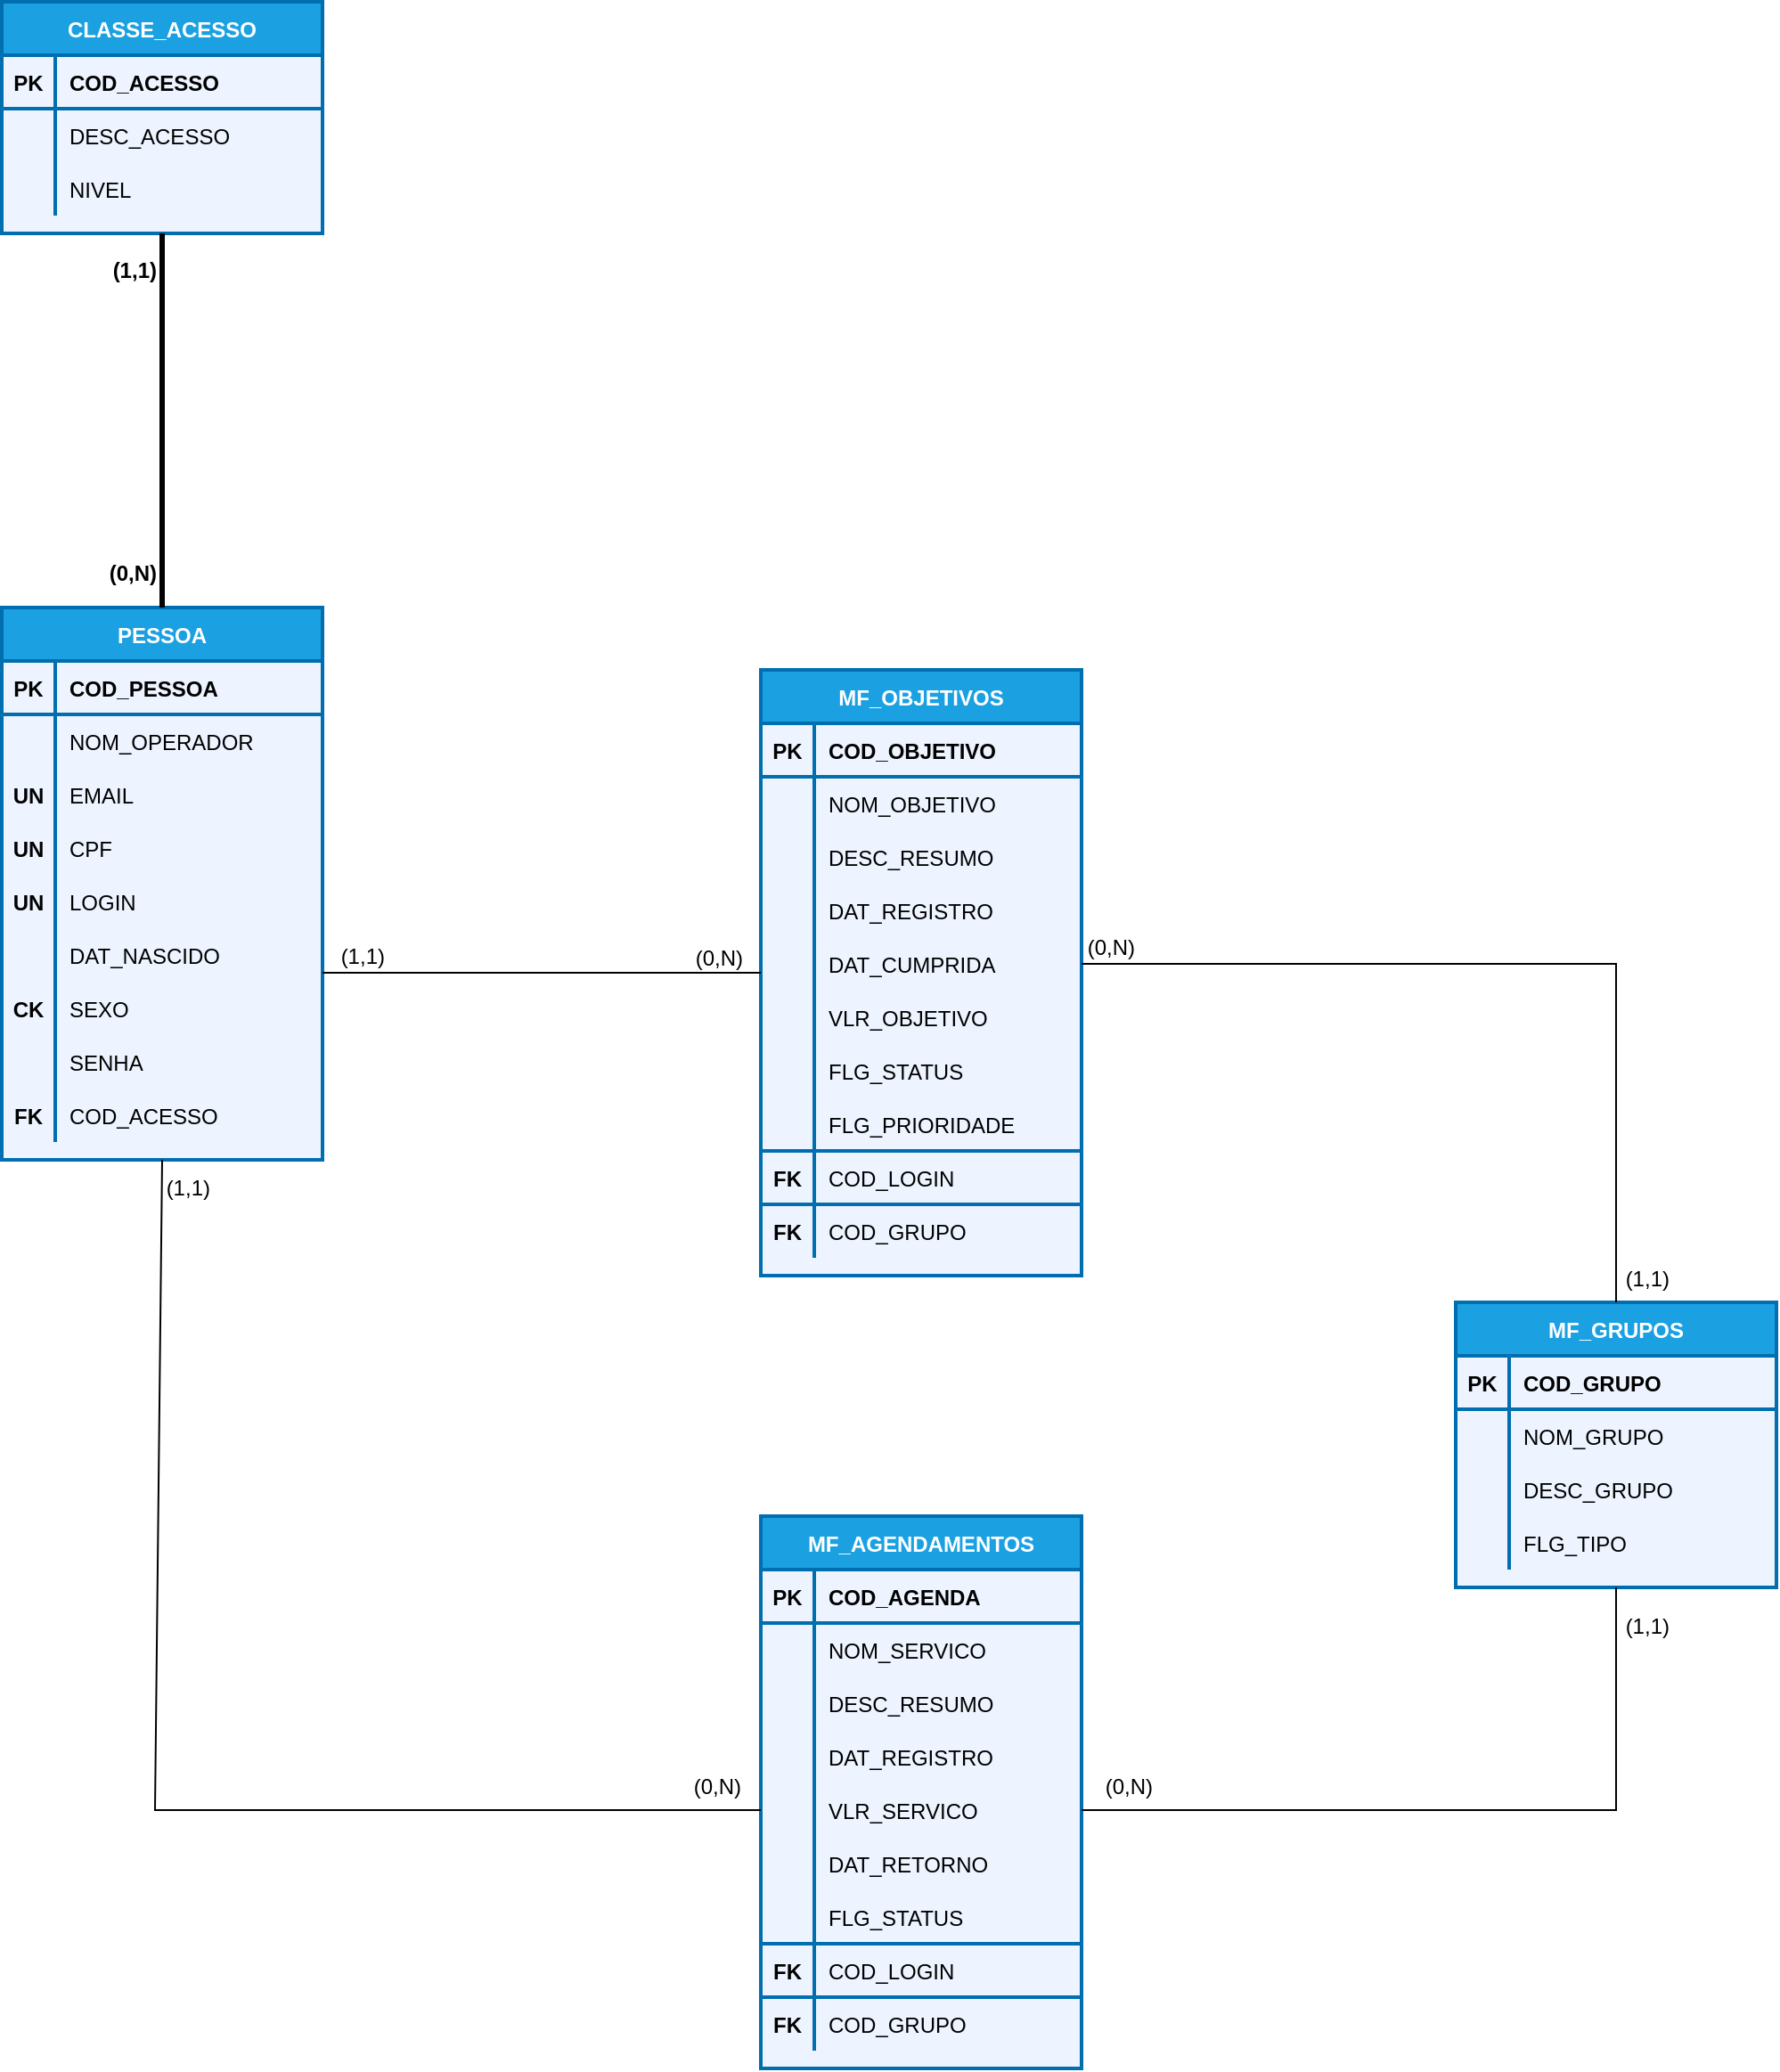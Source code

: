 <mxfile version="14.9.4" type="device"><diagram id="_zVDcMmBzcQL47UNCcCB" name="Page-1"><mxGraphModel dx="744" dy="1571" grid="1" gridSize="10" guides="1" tooltips="1" connect="1" arrows="1" fold="1" page="1" pageScale="1" pageWidth="827" pageHeight="1169" math="0" shadow="0"><root><mxCell id="0"/><mxCell id="1" parent="0"/><mxCell id="236d0AtVBQ7S0MZxkECn-1" value="PESSOA" style="shape=table;startSize=30;container=1;collapsible=1;childLayout=tableLayout;fixedRows=1;rowLines=0;fontStyle=1;align=center;resizeLast=1;fillColor=#1ba1e2;fontColor=#ffffff;swimlaneFillColor=#EDF4FF;strokeWidth=2;strokeColor=#006EAF;" parent="1" vertex="1"><mxGeometry x="324" y="70" width="180" height="310" as="geometry"/></mxCell><mxCell id="236d0AtVBQ7S0MZxkECn-2" value="" style="shape=partialRectangle;collapsible=0;dropTarget=0;pointerEvents=0;fillColor=none;top=0;left=0;bottom=1;right=0;points=[[0,0.5],[1,0.5]];portConstraint=eastwest;strokeColor=#006EAF;strokeWidth=2;" parent="236d0AtVBQ7S0MZxkECn-1" vertex="1"><mxGeometry y="30" width="180" height="30" as="geometry"/></mxCell><mxCell id="236d0AtVBQ7S0MZxkECn-3" value="PK" style="shape=partialRectangle;connectable=0;fillColor=none;top=0;left=0;bottom=0;right=0;fontStyle=1;overflow=hidden;" parent="236d0AtVBQ7S0MZxkECn-2" vertex="1"><mxGeometry width="30" height="30" as="geometry"/></mxCell><mxCell id="236d0AtVBQ7S0MZxkECn-4" value="COD_PESSOA" style="shape=partialRectangle;connectable=0;fillColor=none;top=0;left=0;bottom=0;right=0;align=left;spacingLeft=6;fontStyle=1;overflow=hidden;" parent="236d0AtVBQ7S0MZxkECn-2" vertex="1"><mxGeometry x="30" width="150" height="30" as="geometry"/></mxCell><mxCell id="236d0AtVBQ7S0MZxkECn-5" value="" style="shape=partialRectangle;collapsible=0;dropTarget=0;pointerEvents=0;fillColor=none;top=0;left=0;bottom=0;right=0;points=[[0,0.5],[1,0.5]];portConstraint=eastwest;" parent="236d0AtVBQ7S0MZxkECn-1" vertex="1"><mxGeometry y="60" width="180" height="30" as="geometry"/></mxCell><mxCell id="236d0AtVBQ7S0MZxkECn-6" value="" style="shape=partialRectangle;connectable=0;fillColor=none;top=0;left=0;bottom=0;right=0;editable=1;overflow=hidden;" parent="236d0AtVBQ7S0MZxkECn-5" vertex="1"><mxGeometry width="30" height="30" as="geometry"/></mxCell><mxCell id="236d0AtVBQ7S0MZxkECn-7" value="NOM_OPERADOR" style="shape=partialRectangle;connectable=0;fillColor=none;top=0;left=0;bottom=0;right=0;align=left;spacingLeft=6;overflow=hidden;" parent="236d0AtVBQ7S0MZxkECn-5" vertex="1"><mxGeometry x="30" width="150" height="30" as="geometry"/></mxCell><mxCell id="236d0AtVBQ7S0MZxkECn-8" value="" style="shape=partialRectangle;collapsible=0;dropTarget=0;pointerEvents=0;fillColor=none;top=0;left=0;bottom=0;right=0;points=[[0,0.5],[1,0.5]];portConstraint=eastwest;" parent="236d0AtVBQ7S0MZxkECn-1" vertex="1"><mxGeometry y="90" width="180" height="30" as="geometry"/></mxCell><mxCell id="236d0AtVBQ7S0MZxkECn-9" value="UN" style="shape=partialRectangle;connectable=0;fillColor=none;top=0;left=0;bottom=0;right=0;editable=1;overflow=hidden;fontStyle=1" parent="236d0AtVBQ7S0MZxkECn-8" vertex="1"><mxGeometry width="30" height="30" as="geometry"/></mxCell><mxCell id="236d0AtVBQ7S0MZxkECn-10" value="EMAIL" style="shape=partialRectangle;connectable=0;fillColor=none;top=0;left=0;bottom=0;right=0;align=left;spacingLeft=6;overflow=hidden;" parent="236d0AtVBQ7S0MZxkECn-8" vertex="1"><mxGeometry x="30" width="150" height="30" as="geometry"/></mxCell><mxCell id="236d0AtVBQ7S0MZxkECn-11" value="" style="shape=partialRectangle;collapsible=0;dropTarget=0;pointerEvents=0;fillColor=none;top=0;left=0;bottom=0;right=0;points=[[0,0.5],[1,0.5]];portConstraint=eastwest;" parent="236d0AtVBQ7S0MZxkECn-1" vertex="1"><mxGeometry y="120" width="180" height="30" as="geometry"/></mxCell><mxCell id="236d0AtVBQ7S0MZxkECn-12" value="UN" style="shape=partialRectangle;connectable=0;fillColor=none;top=0;left=0;bottom=0;right=0;editable=1;overflow=hidden;fontStyle=1" parent="236d0AtVBQ7S0MZxkECn-11" vertex="1"><mxGeometry width="30" height="30" as="geometry"/></mxCell><mxCell id="236d0AtVBQ7S0MZxkECn-13" value="CPF" style="shape=partialRectangle;connectable=0;fillColor=none;top=0;left=0;bottom=0;right=0;align=left;spacingLeft=6;overflow=hidden;" parent="236d0AtVBQ7S0MZxkECn-11" vertex="1"><mxGeometry x="30" width="150" height="30" as="geometry"/></mxCell><mxCell id="236d0AtVBQ7S0MZxkECn-31" value="" style="shape=partialRectangle;collapsible=0;dropTarget=0;pointerEvents=0;fillColor=none;top=0;left=0;bottom=0;right=0;points=[[0,0.5],[1,0.5]];portConstraint=eastwest;" parent="236d0AtVBQ7S0MZxkECn-1" vertex="1"><mxGeometry y="150" width="180" height="30" as="geometry"/></mxCell><mxCell id="236d0AtVBQ7S0MZxkECn-32" value="UN" style="shape=partialRectangle;connectable=0;fillColor=none;top=0;left=0;bottom=0;right=0;editable=1;overflow=hidden;fontStyle=1" parent="236d0AtVBQ7S0MZxkECn-31" vertex="1"><mxGeometry width="30" height="30" as="geometry"/></mxCell><mxCell id="236d0AtVBQ7S0MZxkECn-33" value="LOGIN" style="shape=partialRectangle;connectable=0;fillColor=none;top=0;left=0;bottom=0;right=0;align=left;spacingLeft=6;overflow=hidden;" parent="236d0AtVBQ7S0MZxkECn-31" vertex="1"><mxGeometry x="30" width="150" height="30" as="geometry"/></mxCell><mxCell id="236d0AtVBQ7S0MZxkECn-34" value="" style="shape=partialRectangle;collapsible=0;dropTarget=0;pointerEvents=0;fillColor=none;top=0;left=0;bottom=0;right=0;points=[[0,0.5],[1,0.5]];portConstraint=eastwest;" parent="236d0AtVBQ7S0MZxkECn-1" vertex="1"><mxGeometry y="180" width="180" height="30" as="geometry"/></mxCell><mxCell id="236d0AtVBQ7S0MZxkECn-35" value="" style="shape=partialRectangle;connectable=0;fillColor=none;top=0;left=0;bottom=0;right=0;editable=1;overflow=hidden;" parent="236d0AtVBQ7S0MZxkECn-34" vertex="1"><mxGeometry width="30" height="30" as="geometry"/></mxCell><mxCell id="236d0AtVBQ7S0MZxkECn-36" value="DAT_NASCIDO" style="shape=partialRectangle;connectable=0;fillColor=none;top=0;left=0;bottom=0;right=0;align=left;spacingLeft=6;overflow=hidden;" parent="236d0AtVBQ7S0MZxkECn-34" vertex="1"><mxGeometry x="30" width="150" height="30" as="geometry"/></mxCell><mxCell id="2FNOOAAqOqUghvgNjrJE-13" value="" style="shape=partialRectangle;collapsible=0;dropTarget=0;pointerEvents=0;fillColor=none;top=0;left=0;bottom=0;right=0;points=[[0,0.5],[1,0.5]];portConstraint=eastwest;" parent="236d0AtVBQ7S0MZxkECn-1" vertex="1"><mxGeometry y="210" width="180" height="30" as="geometry"/></mxCell><mxCell id="2FNOOAAqOqUghvgNjrJE-14" value="CK" style="shape=partialRectangle;connectable=0;fillColor=none;top=0;left=0;bottom=0;right=0;editable=1;overflow=hidden;fontStyle=1" parent="2FNOOAAqOqUghvgNjrJE-13" vertex="1"><mxGeometry width="30" height="30" as="geometry"/></mxCell><mxCell id="2FNOOAAqOqUghvgNjrJE-15" value="SEXO" style="shape=partialRectangle;connectable=0;fillColor=none;top=0;left=0;bottom=0;right=0;align=left;spacingLeft=6;overflow=hidden;" parent="2FNOOAAqOqUghvgNjrJE-13" vertex="1"><mxGeometry x="30" width="150" height="30" as="geometry"/></mxCell><mxCell id="2FNOOAAqOqUghvgNjrJE-7" value="" style="shape=partialRectangle;collapsible=0;dropTarget=0;pointerEvents=0;fillColor=none;top=0;left=0;bottom=0;right=0;points=[[0,0.5],[1,0.5]];portConstraint=eastwest;" parent="236d0AtVBQ7S0MZxkECn-1" vertex="1"><mxGeometry y="240" width="180" height="30" as="geometry"/></mxCell><mxCell id="2FNOOAAqOqUghvgNjrJE-8" value="" style="shape=partialRectangle;connectable=0;fillColor=none;top=0;left=0;bottom=0;right=0;editable=1;overflow=hidden;" parent="2FNOOAAqOqUghvgNjrJE-7" vertex="1"><mxGeometry width="30" height="30" as="geometry"/></mxCell><mxCell id="2FNOOAAqOqUghvgNjrJE-9" value="SENHA" style="shape=partialRectangle;connectable=0;fillColor=none;top=0;left=0;bottom=0;right=0;align=left;spacingLeft=6;overflow=hidden;" parent="2FNOOAAqOqUghvgNjrJE-7" vertex="1"><mxGeometry x="30" width="150" height="30" as="geometry"/></mxCell><mxCell id="2FNOOAAqOqUghvgNjrJE-10" value="" style="shape=partialRectangle;collapsible=0;dropTarget=0;pointerEvents=0;fillColor=none;top=0;left=0;bottom=0;right=0;points=[[0,0.5],[1,0.5]];portConstraint=eastwest;" parent="236d0AtVBQ7S0MZxkECn-1" vertex="1"><mxGeometry y="270" width="180" height="30" as="geometry"/></mxCell><mxCell id="2FNOOAAqOqUghvgNjrJE-11" value="FK" style="shape=partialRectangle;connectable=0;fillColor=none;top=0;left=0;bottom=0;right=0;editable=1;overflow=hidden;fontStyle=1" parent="2FNOOAAqOqUghvgNjrJE-10" vertex="1"><mxGeometry width="30" height="30" as="geometry"/></mxCell><mxCell id="2FNOOAAqOqUghvgNjrJE-12" value="COD_ACESSO" style="shape=partialRectangle;connectable=0;fillColor=none;top=0;left=0;bottom=0;right=0;align=left;spacingLeft=6;overflow=hidden;" parent="2FNOOAAqOqUghvgNjrJE-10" vertex="1"><mxGeometry x="30" width="150" height="30" as="geometry"/></mxCell><mxCell id="236d0AtVBQ7S0MZxkECn-14" value="" style="shape=partialRectangle;connectable=0;fillColor=none;top=0;left=0;bottom=0;right=0;editable=1;overflow=hidden;" parent="1" vertex="1"><mxGeometry x="500" y="230" width="30" height="30" as="geometry"/></mxCell><mxCell id="WdVGQtgWK3eapv4RtSEK-1" value="MF_OBJETIVOS" style="shape=table;startSize=30;container=1;collapsible=1;childLayout=tableLayout;fixedRows=1;rowLines=0;fontStyle=1;align=center;resizeLast=1;fillColor=#1ba1e2;fontColor=#ffffff;swimlaneFillColor=#EDF4FF;strokeWidth=2;strokeColor=#006EAF;" parent="1" vertex="1"><mxGeometry x="750" y="105" width="180" height="340" as="geometry"/></mxCell><mxCell id="WdVGQtgWK3eapv4RtSEK-2" value="" style="shape=partialRectangle;collapsible=0;dropTarget=0;pointerEvents=0;fillColor=none;top=0;left=0;bottom=1;right=0;points=[[0,0.5],[1,0.5]];portConstraint=eastwest;strokeColor=#006EAF;strokeWidth=2;" parent="WdVGQtgWK3eapv4RtSEK-1" vertex="1"><mxGeometry y="30" width="180" height="30" as="geometry"/></mxCell><mxCell id="WdVGQtgWK3eapv4RtSEK-3" value="PK" style="shape=partialRectangle;connectable=0;fillColor=none;top=0;left=0;bottom=0;right=0;fontStyle=1;overflow=hidden;" parent="WdVGQtgWK3eapv4RtSEK-2" vertex="1"><mxGeometry width="30" height="30" as="geometry"/></mxCell><mxCell id="WdVGQtgWK3eapv4RtSEK-4" value="COD_OBJETIVO" style="shape=partialRectangle;connectable=0;fillColor=none;top=0;left=0;bottom=0;right=0;align=left;spacingLeft=6;fontStyle=1;overflow=hidden;" parent="WdVGQtgWK3eapv4RtSEK-2" vertex="1"><mxGeometry x="30" width="150" height="30" as="geometry"/></mxCell><mxCell id="WdVGQtgWK3eapv4RtSEK-5" value="" style="shape=partialRectangle;collapsible=0;dropTarget=0;pointerEvents=0;fillColor=none;top=0;left=0;bottom=0;right=0;points=[[0,0.5],[1,0.5]];portConstraint=eastwest;" parent="WdVGQtgWK3eapv4RtSEK-1" vertex="1"><mxGeometry y="60" width="180" height="30" as="geometry"/></mxCell><mxCell id="WdVGQtgWK3eapv4RtSEK-6" value="" style="shape=partialRectangle;connectable=0;fillColor=none;top=0;left=0;bottom=0;right=0;editable=1;overflow=hidden;" parent="WdVGQtgWK3eapv4RtSEK-5" vertex="1"><mxGeometry width="30" height="30" as="geometry"/></mxCell><mxCell id="WdVGQtgWK3eapv4RtSEK-7" value="NOM_OBJETIVO" style="shape=partialRectangle;connectable=0;fillColor=none;top=0;left=0;bottom=0;right=0;align=left;spacingLeft=6;overflow=hidden;" parent="WdVGQtgWK3eapv4RtSEK-5" vertex="1"><mxGeometry x="30" width="150" height="30" as="geometry"/></mxCell><mxCell id="WdVGQtgWK3eapv4RtSEK-20" value="" style="shape=partialRectangle;collapsible=0;dropTarget=0;pointerEvents=0;fillColor=none;top=0;left=0;bottom=0;right=0;points=[[0,0.5],[1,0.5]];portConstraint=eastwest;" parent="WdVGQtgWK3eapv4RtSEK-1" vertex="1"><mxGeometry y="90" width="180" height="30" as="geometry"/></mxCell><mxCell id="WdVGQtgWK3eapv4RtSEK-21" value="" style="shape=partialRectangle;connectable=0;fillColor=none;top=0;left=0;bottom=0;right=0;editable=1;overflow=hidden;" parent="WdVGQtgWK3eapv4RtSEK-20" vertex="1"><mxGeometry width="30" height="30" as="geometry"/></mxCell><mxCell id="WdVGQtgWK3eapv4RtSEK-22" value="DESC_RESUMO" style="shape=partialRectangle;connectable=0;fillColor=none;top=0;left=0;bottom=0;right=0;align=left;spacingLeft=6;overflow=hidden;" parent="WdVGQtgWK3eapv4RtSEK-20" vertex="1"><mxGeometry x="30" width="150" height="30" as="geometry"/></mxCell><mxCell id="WdVGQtgWK3eapv4RtSEK-11" value="" style="shape=partialRectangle;collapsible=0;dropTarget=0;pointerEvents=0;fillColor=none;top=0;left=0;bottom=0;right=0;points=[[0,0.5],[1,0.5]];portConstraint=eastwest;" parent="WdVGQtgWK3eapv4RtSEK-1" vertex="1"><mxGeometry y="120" width="180" height="30" as="geometry"/></mxCell><mxCell id="WdVGQtgWK3eapv4RtSEK-12" value="" style="shape=partialRectangle;connectable=0;fillColor=none;top=0;left=0;bottom=0;right=0;editable=1;overflow=hidden;" parent="WdVGQtgWK3eapv4RtSEK-11" vertex="1"><mxGeometry width="30" height="30" as="geometry"/></mxCell><mxCell id="WdVGQtgWK3eapv4RtSEK-13" value="DAT_REGISTRO" style="shape=partialRectangle;connectable=0;fillColor=none;top=0;left=0;bottom=0;right=0;align=left;spacingLeft=6;overflow=hidden;" parent="WdVGQtgWK3eapv4RtSEK-11" vertex="1"><mxGeometry x="30" width="150" height="30" as="geometry"/></mxCell><mxCell id="WdVGQtgWK3eapv4RtSEK-14" value="" style="shape=partialRectangle;collapsible=0;dropTarget=0;pointerEvents=0;fillColor=none;top=0;left=0;bottom=0;right=0;points=[[0,0.5],[1,0.5]];portConstraint=eastwest;" parent="WdVGQtgWK3eapv4RtSEK-1" vertex="1"><mxGeometry y="150" width="180" height="30" as="geometry"/></mxCell><mxCell id="WdVGQtgWK3eapv4RtSEK-15" value="" style="shape=partialRectangle;connectable=0;fillColor=none;top=0;left=0;bottom=0;right=0;editable=1;overflow=hidden;" parent="WdVGQtgWK3eapv4RtSEK-14" vertex="1"><mxGeometry width="30" height="30" as="geometry"/></mxCell><mxCell id="WdVGQtgWK3eapv4RtSEK-16" value="DAT_CUMPRIDA" style="shape=partialRectangle;connectable=0;fillColor=none;top=0;left=0;bottom=0;right=0;align=left;spacingLeft=6;overflow=hidden;" parent="WdVGQtgWK3eapv4RtSEK-14" vertex="1"><mxGeometry x="30" width="150" height="30" as="geometry"/></mxCell><mxCell id="WdVGQtgWK3eapv4RtSEK-8" value="" style="shape=partialRectangle;collapsible=0;dropTarget=0;pointerEvents=0;fillColor=none;top=0;left=0;bottom=0;right=0;points=[[0,0.5],[1,0.5]];portConstraint=eastwest;" parent="WdVGQtgWK3eapv4RtSEK-1" vertex="1"><mxGeometry y="180" width="180" height="30" as="geometry"/></mxCell><mxCell id="WdVGQtgWK3eapv4RtSEK-9" value="" style="shape=partialRectangle;connectable=0;fillColor=none;top=0;left=0;bottom=0;right=0;editable=1;overflow=hidden;" parent="WdVGQtgWK3eapv4RtSEK-8" vertex="1"><mxGeometry width="30" height="30" as="geometry"/></mxCell><mxCell id="WdVGQtgWK3eapv4RtSEK-10" value="VLR_OBJETIVO" style="shape=partialRectangle;connectable=0;fillColor=none;top=0;left=0;bottom=0;right=0;align=left;spacingLeft=6;overflow=hidden;" parent="WdVGQtgWK3eapv4RtSEK-8" vertex="1"><mxGeometry x="30" width="150" height="30" as="geometry"/></mxCell><mxCell id="WdVGQtgWK3eapv4RtSEK-17" value="" style="shape=partialRectangle;collapsible=0;dropTarget=0;pointerEvents=0;fillColor=none;top=0;left=0;bottom=0;right=0;points=[[0,0.5],[1,0.5]];portConstraint=eastwest;" parent="WdVGQtgWK3eapv4RtSEK-1" vertex="1"><mxGeometry y="210" width="180" height="30" as="geometry"/></mxCell><mxCell id="WdVGQtgWK3eapv4RtSEK-18" value="" style="shape=partialRectangle;connectable=0;fillColor=none;top=0;left=0;bottom=0;right=0;editable=1;overflow=hidden;" parent="WdVGQtgWK3eapv4RtSEK-17" vertex="1"><mxGeometry width="30" height="30" as="geometry"/></mxCell><mxCell id="WdVGQtgWK3eapv4RtSEK-19" value="FLG_STATUS" style="shape=partialRectangle;connectable=0;fillColor=none;top=0;left=0;bottom=0;right=0;align=left;spacingLeft=6;overflow=hidden;" parent="WdVGQtgWK3eapv4RtSEK-17" vertex="1"><mxGeometry x="30" width="150" height="30" as="geometry"/></mxCell><mxCell id="ZWba-e3hxhw51l0fHe5T-1" value="" style="shape=partialRectangle;collapsible=0;dropTarget=0;pointerEvents=0;fillColor=none;top=0;left=0;bottom=0;right=0;points=[[0,0.5],[1,0.5]];portConstraint=eastwest;" parent="WdVGQtgWK3eapv4RtSEK-1" vertex="1"><mxGeometry y="240" width="180" height="30" as="geometry"/></mxCell><mxCell id="ZWba-e3hxhw51l0fHe5T-2" value="" style="shape=partialRectangle;connectable=0;fillColor=none;top=0;left=0;bottom=0;right=0;editable=1;overflow=hidden;" parent="ZWba-e3hxhw51l0fHe5T-1" vertex="1"><mxGeometry width="30" height="30" as="geometry"/></mxCell><mxCell id="ZWba-e3hxhw51l0fHe5T-3" value="FLG_PRIORIDADE" style="shape=partialRectangle;connectable=0;fillColor=none;top=0;left=0;bottom=0;right=0;align=left;spacingLeft=6;overflow=hidden;" parent="ZWba-e3hxhw51l0fHe5T-1" vertex="1"><mxGeometry x="30" width="150" height="30" as="geometry"/></mxCell><mxCell id="WdVGQtgWK3eapv4RtSEK-23" value="" style="shape=partialRectangle;collapsible=0;dropTarget=0;pointerEvents=0;fillColor=none;top=1;left=0;bottom=0;right=0;points=[[0,0.5],[1,0.5]];portConstraint=eastwest;strokeWidth=2;strokeColor=#006EAF;" parent="WdVGQtgWK3eapv4RtSEK-1" vertex="1"><mxGeometry y="270" width="180" height="30" as="geometry"/></mxCell><mxCell id="WdVGQtgWK3eapv4RtSEK-24" value="FK" style="shape=partialRectangle;connectable=0;fillColor=none;top=0;left=0;bottom=0;right=0;editable=1;overflow=hidden;fontStyle=1" parent="WdVGQtgWK3eapv4RtSEK-23" vertex="1"><mxGeometry width="30" height="30" as="geometry"/></mxCell><mxCell id="WdVGQtgWK3eapv4RtSEK-25" value="COD_LOGIN" style="shape=partialRectangle;connectable=0;fillColor=none;top=0;left=0;bottom=0;right=0;align=left;spacingLeft=6;overflow=hidden;" parent="WdVGQtgWK3eapv4RtSEK-23" vertex="1"><mxGeometry x="30" width="150" height="30" as="geometry"/></mxCell><mxCell id="WdVGQtgWK3eapv4RtSEK-54" value="" style="shape=partialRectangle;collapsible=0;dropTarget=0;pointerEvents=0;fillColor=none;top=1;left=0;bottom=0;right=0;points=[[0,0.5],[1,0.5]];portConstraint=eastwest;strokeWidth=2;strokeColor=#006EAF;" parent="WdVGQtgWK3eapv4RtSEK-1" vertex="1"><mxGeometry y="300" width="180" height="30" as="geometry"/></mxCell><mxCell id="WdVGQtgWK3eapv4RtSEK-55" value="FK" style="shape=partialRectangle;connectable=0;fillColor=none;top=0;left=0;bottom=0;right=0;editable=1;overflow=hidden;fontStyle=1" parent="WdVGQtgWK3eapv4RtSEK-54" vertex="1"><mxGeometry width="30" height="30" as="geometry"/></mxCell><mxCell id="WdVGQtgWK3eapv4RtSEK-56" value="COD_GRUPO" style="shape=partialRectangle;connectable=0;fillColor=none;top=0;left=0;bottom=0;right=0;align=left;spacingLeft=6;overflow=hidden;" parent="WdVGQtgWK3eapv4RtSEK-54" vertex="1"><mxGeometry x="30" width="150" height="30" as="geometry"/></mxCell><mxCell id="WdVGQtgWK3eapv4RtSEK-26" value="MF_GRUPOS" style="shape=table;startSize=30;container=1;collapsible=1;childLayout=tableLayout;fixedRows=1;rowLines=0;fontStyle=1;align=center;resizeLast=1;fillColor=#1ba1e2;fontColor=#ffffff;swimlaneFillColor=#EDF4FF;strokeWidth=2;strokeColor=#006EAF;" parent="1" vertex="1"><mxGeometry x="1140" y="460" width="180" height="160" as="geometry"/></mxCell><mxCell id="WdVGQtgWK3eapv4RtSEK-27" value="" style="shape=partialRectangle;collapsible=0;dropTarget=0;pointerEvents=0;fillColor=none;top=0;left=0;bottom=1;right=0;points=[[0,0.5],[1,0.5]];portConstraint=eastwest;strokeColor=#006EAF;strokeWidth=2;" parent="WdVGQtgWK3eapv4RtSEK-26" vertex="1"><mxGeometry y="30" width="180" height="30" as="geometry"/></mxCell><mxCell id="WdVGQtgWK3eapv4RtSEK-28" value="PK" style="shape=partialRectangle;connectable=0;fillColor=none;top=0;left=0;bottom=0;right=0;fontStyle=1;overflow=hidden;" parent="WdVGQtgWK3eapv4RtSEK-27" vertex="1"><mxGeometry width="30" height="30" as="geometry"/></mxCell><mxCell id="WdVGQtgWK3eapv4RtSEK-29" value="COD_GRUPO" style="shape=partialRectangle;connectable=0;fillColor=none;top=0;left=0;bottom=0;right=0;align=left;spacingLeft=6;fontStyle=1;overflow=hidden;" parent="WdVGQtgWK3eapv4RtSEK-27" vertex="1"><mxGeometry x="30" width="150" height="30" as="geometry"/></mxCell><mxCell id="WdVGQtgWK3eapv4RtSEK-30" value="" style="shape=partialRectangle;collapsible=0;dropTarget=0;pointerEvents=0;fillColor=none;top=0;left=0;bottom=0;right=0;points=[[0,0.5],[1,0.5]];portConstraint=eastwest;" parent="WdVGQtgWK3eapv4RtSEK-26" vertex="1"><mxGeometry y="60" width="180" height="30" as="geometry"/></mxCell><mxCell id="WdVGQtgWK3eapv4RtSEK-31" value="" style="shape=partialRectangle;connectable=0;fillColor=none;top=0;left=0;bottom=0;right=0;editable=1;overflow=hidden;fontStyle=1" parent="WdVGQtgWK3eapv4RtSEK-30" vertex="1"><mxGeometry width="30" height="30" as="geometry"/></mxCell><mxCell id="WdVGQtgWK3eapv4RtSEK-32" value="NOM_GRUPO" style="shape=partialRectangle;connectable=0;fillColor=none;top=0;left=0;bottom=0;right=0;align=left;spacingLeft=6;overflow=hidden;" parent="WdVGQtgWK3eapv4RtSEK-30" vertex="1"><mxGeometry x="30" width="150" height="30" as="geometry"/></mxCell><mxCell id="WdVGQtgWK3eapv4RtSEK-33" value="" style="shape=partialRectangle;collapsible=0;dropTarget=0;pointerEvents=0;fillColor=none;top=0;left=0;bottom=0;right=0;points=[[0,0.5],[1,0.5]];portConstraint=eastwest;" parent="WdVGQtgWK3eapv4RtSEK-26" vertex="1"><mxGeometry y="90" width="180" height="30" as="geometry"/></mxCell><mxCell id="WdVGQtgWK3eapv4RtSEK-34" value="" style="shape=partialRectangle;connectable=0;fillColor=none;top=0;left=0;bottom=0;right=0;editable=1;overflow=hidden;" parent="WdVGQtgWK3eapv4RtSEK-33" vertex="1"><mxGeometry width="30" height="30" as="geometry"/></mxCell><mxCell id="WdVGQtgWK3eapv4RtSEK-35" value="DESC_GRUPO" style="shape=partialRectangle;connectable=0;fillColor=none;top=0;left=0;bottom=0;right=0;align=left;spacingLeft=6;overflow=hidden;" parent="WdVGQtgWK3eapv4RtSEK-33" vertex="1"><mxGeometry x="30" width="150" height="30" as="geometry"/></mxCell><mxCell id="zXRQy1ns3e9V7NgvQkNe-54" value="" style="shape=partialRectangle;collapsible=0;dropTarget=0;pointerEvents=0;fillColor=none;top=0;left=0;bottom=0;right=0;points=[[0,0.5],[1,0.5]];portConstraint=eastwest;" parent="WdVGQtgWK3eapv4RtSEK-26" vertex="1"><mxGeometry y="120" width="180" height="30" as="geometry"/></mxCell><mxCell id="zXRQy1ns3e9V7NgvQkNe-55" value="" style="shape=partialRectangle;connectable=0;fillColor=none;top=0;left=0;bottom=0;right=0;editable=1;overflow=hidden;" parent="zXRQy1ns3e9V7NgvQkNe-54" vertex="1"><mxGeometry width="30" height="30" as="geometry"/></mxCell><mxCell id="zXRQy1ns3e9V7NgvQkNe-56" value="FLG_TIPO" style="shape=partialRectangle;connectable=0;fillColor=none;top=0;left=0;bottom=0;right=0;align=left;spacingLeft=6;overflow=hidden;" parent="zXRQy1ns3e9V7NgvQkNe-54" vertex="1"><mxGeometry x="30" width="150" height="30" as="geometry"/></mxCell><mxCell id="WdVGQtgWK3eapv4RtSEK-51" value="" style="endArrow=none;html=1;rounded=0;" parent="1" edge="1"><mxGeometry relative="1" as="geometry"><mxPoint x="504" y="275" as="sourcePoint"/><mxPoint x="750" y="275" as="targetPoint"/></mxGeometry></mxCell><mxCell id="WdVGQtgWK3eapv4RtSEK-52" value="(0,N)" style="resizable=0;html=1;align=right;verticalAlign=bottom;" parent="WdVGQtgWK3eapv4RtSEK-51" connectable="0" vertex="1"><mxGeometry x="1" relative="1" as="geometry"><mxPoint x="-10" as="offset"/></mxGeometry></mxCell><mxCell id="WdVGQtgWK3eapv4RtSEK-53" value="(1,1)" style="resizable=0;html=1;align=right;verticalAlign=bottom;direction=south;" parent="1" connectable="0" vertex="1"><mxGeometry x="540" y="260" as="geometry"><mxPoint x="-1" y="14" as="offset"/></mxGeometry></mxCell><mxCell id="WdVGQtgWK3eapv4RtSEK-57" value="" style="endArrow=none;html=1;rounded=0;entryX=0.5;entryY=0;entryDx=0;entryDy=0;exitX=1;exitY=0.5;exitDx=0;exitDy=0;" parent="1" source="WdVGQtgWK3eapv4RtSEK-14" target="WdVGQtgWK3eapv4RtSEK-26" edge="1"><mxGeometry relative="1" as="geometry"><mxPoint x="590" y="90" as="sourcePoint"/><mxPoint x="750" y="90" as="targetPoint"/><Array as="points"><mxPoint x="1230" y="270"/></Array></mxGeometry></mxCell><mxCell id="WdVGQtgWK3eapv4RtSEK-58" value="(1,1)" style="resizable=0;html=1;align=right;verticalAlign=bottom;" parent="WdVGQtgWK3eapv4RtSEK-57" connectable="0" vertex="1"><mxGeometry x="1" relative="1" as="geometry"><mxPoint x="30" y="-5" as="offset"/></mxGeometry></mxCell><mxCell id="WdVGQtgWK3eapv4RtSEK-59" value="(0,N)" style="resizable=0;html=1;align=right;verticalAlign=bottom;" parent="1" connectable="0" vertex="1"><mxGeometry x="960.0" y="269.995" as="geometry"/></mxCell><mxCell id="zXRQy1ns3e9V7NgvQkNe-1" value="MF_AGENDAMENTOS" style="shape=table;startSize=30;container=1;collapsible=1;childLayout=tableLayout;fixedRows=1;rowLines=0;fontStyle=1;align=center;resizeLast=1;fillColor=#1ba1e2;fontColor=#ffffff;swimlaneFillColor=#EDF4FF;strokeWidth=2;strokeColor=#006EAF;" parent="1" vertex="1"><mxGeometry x="750" y="580" width="180" height="310" as="geometry"/></mxCell><mxCell id="zXRQy1ns3e9V7NgvQkNe-2" value="" style="shape=partialRectangle;collapsible=0;dropTarget=0;pointerEvents=0;fillColor=none;top=0;left=0;bottom=1;right=0;points=[[0,0.5],[1,0.5]];portConstraint=eastwest;strokeColor=#006EAF;strokeWidth=2;" parent="zXRQy1ns3e9V7NgvQkNe-1" vertex="1"><mxGeometry y="30" width="180" height="30" as="geometry"/></mxCell><mxCell id="zXRQy1ns3e9V7NgvQkNe-3" value="PK" style="shape=partialRectangle;connectable=0;fillColor=none;top=0;left=0;bottom=0;right=0;fontStyle=1;overflow=hidden;" parent="zXRQy1ns3e9V7NgvQkNe-2" vertex="1"><mxGeometry width="30" height="30" as="geometry"/></mxCell><mxCell id="zXRQy1ns3e9V7NgvQkNe-4" value="COD_AGENDA" style="shape=partialRectangle;connectable=0;fillColor=none;top=0;left=0;bottom=0;right=0;align=left;spacingLeft=6;fontStyle=1;overflow=hidden;" parent="zXRQy1ns3e9V7NgvQkNe-2" vertex="1"><mxGeometry x="30" width="150" height="30" as="geometry"/></mxCell><mxCell id="zXRQy1ns3e9V7NgvQkNe-5" value="" style="shape=partialRectangle;collapsible=0;dropTarget=0;pointerEvents=0;fillColor=none;top=0;left=0;bottom=0;right=0;points=[[0,0.5],[1,0.5]];portConstraint=eastwest;" parent="zXRQy1ns3e9V7NgvQkNe-1" vertex="1"><mxGeometry y="60" width="180" height="30" as="geometry"/></mxCell><mxCell id="zXRQy1ns3e9V7NgvQkNe-6" value="" style="shape=partialRectangle;connectable=0;fillColor=none;top=0;left=0;bottom=0;right=0;editable=1;overflow=hidden;" parent="zXRQy1ns3e9V7NgvQkNe-5" vertex="1"><mxGeometry width="30" height="30" as="geometry"/></mxCell><mxCell id="zXRQy1ns3e9V7NgvQkNe-7" value="NOM_SERVICO" style="shape=partialRectangle;connectable=0;fillColor=none;top=0;left=0;bottom=0;right=0;align=left;spacingLeft=6;overflow=hidden;" parent="zXRQy1ns3e9V7NgvQkNe-5" vertex="1"><mxGeometry x="30" width="150" height="30" as="geometry"/></mxCell><mxCell id="zXRQy1ns3e9V7NgvQkNe-8" value="" style="shape=partialRectangle;collapsible=0;dropTarget=0;pointerEvents=0;fillColor=none;top=0;left=0;bottom=0;right=0;points=[[0,0.5],[1,0.5]];portConstraint=eastwest;" parent="zXRQy1ns3e9V7NgvQkNe-1" vertex="1"><mxGeometry y="90" width="180" height="30" as="geometry"/></mxCell><mxCell id="zXRQy1ns3e9V7NgvQkNe-9" value="" style="shape=partialRectangle;connectable=0;fillColor=none;top=0;left=0;bottom=0;right=0;editable=1;overflow=hidden;" parent="zXRQy1ns3e9V7NgvQkNe-8" vertex="1"><mxGeometry width="30" height="30" as="geometry"/></mxCell><mxCell id="zXRQy1ns3e9V7NgvQkNe-10" value="DESC_RESUMO" style="shape=partialRectangle;connectable=0;fillColor=none;top=0;left=0;bottom=0;right=0;align=left;spacingLeft=6;overflow=hidden;" parent="zXRQy1ns3e9V7NgvQkNe-8" vertex="1"><mxGeometry x="30" width="150" height="30" as="geometry"/></mxCell><mxCell id="zXRQy1ns3e9V7NgvQkNe-11" value="" style="shape=partialRectangle;collapsible=0;dropTarget=0;pointerEvents=0;fillColor=none;top=0;left=0;bottom=0;right=0;points=[[0,0.5],[1,0.5]];portConstraint=eastwest;" parent="zXRQy1ns3e9V7NgvQkNe-1" vertex="1"><mxGeometry y="120" width="180" height="30" as="geometry"/></mxCell><mxCell id="zXRQy1ns3e9V7NgvQkNe-12" value="" style="shape=partialRectangle;connectable=0;fillColor=none;top=0;left=0;bottom=0;right=0;editable=1;overflow=hidden;" parent="zXRQy1ns3e9V7NgvQkNe-11" vertex="1"><mxGeometry width="30" height="30" as="geometry"/></mxCell><mxCell id="zXRQy1ns3e9V7NgvQkNe-13" value="DAT_REGISTRO" style="shape=partialRectangle;connectable=0;fillColor=none;top=0;left=0;bottom=0;right=0;align=left;spacingLeft=6;overflow=hidden;" parent="zXRQy1ns3e9V7NgvQkNe-11" vertex="1"><mxGeometry x="30" width="150" height="30" as="geometry"/></mxCell><mxCell id="zXRQy1ns3e9V7NgvQkNe-14" value="" style="shape=partialRectangle;collapsible=0;dropTarget=0;pointerEvents=0;fillColor=none;top=0;left=0;bottom=0;right=0;points=[[0,0.5],[1,0.5]];portConstraint=eastwest;" parent="zXRQy1ns3e9V7NgvQkNe-1" vertex="1"><mxGeometry y="150" width="180" height="30" as="geometry"/></mxCell><mxCell id="zXRQy1ns3e9V7NgvQkNe-15" value="" style="shape=partialRectangle;connectable=0;fillColor=none;top=0;left=0;bottom=0;right=0;editable=1;overflow=hidden;" parent="zXRQy1ns3e9V7NgvQkNe-14" vertex="1"><mxGeometry width="30" height="30" as="geometry"/></mxCell><mxCell id="zXRQy1ns3e9V7NgvQkNe-16" value="VLR_SERVICO" style="shape=partialRectangle;connectable=0;fillColor=none;top=0;left=0;bottom=0;right=0;align=left;spacingLeft=6;overflow=hidden;" parent="zXRQy1ns3e9V7NgvQkNe-14" vertex="1"><mxGeometry x="30" width="150" height="30" as="geometry"/></mxCell><mxCell id="zXRQy1ns3e9V7NgvQkNe-17" value="" style="shape=partialRectangle;collapsible=0;dropTarget=0;pointerEvents=0;fillColor=none;top=0;left=0;bottom=0;right=0;points=[[0,0.5],[1,0.5]];portConstraint=eastwest;" parent="zXRQy1ns3e9V7NgvQkNe-1" vertex="1"><mxGeometry y="180" width="180" height="30" as="geometry"/></mxCell><mxCell id="zXRQy1ns3e9V7NgvQkNe-18" value="" style="shape=partialRectangle;connectable=0;fillColor=none;top=0;left=0;bottom=0;right=0;editable=1;overflow=hidden;" parent="zXRQy1ns3e9V7NgvQkNe-17" vertex="1"><mxGeometry width="30" height="30" as="geometry"/></mxCell><mxCell id="zXRQy1ns3e9V7NgvQkNe-19" value="DAT_RETORNO" style="shape=partialRectangle;connectable=0;fillColor=none;top=0;left=0;bottom=0;right=0;align=left;spacingLeft=6;overflow=hidden;" parent="zXRQy1ns3e9V7NgvQkNe-17" vertex="1"><mxGeometry x="30" width="150" height="30" as="geometry"/></mxCell><mxCell id="zXRQy1ns3e9V7NgvQkNe-20" value="" style="shape=partialRectangle;collapsible=0;dropTarget=0;pointerEvents=0;fillColor=none;top=0;left=0;bottom=0;right=0;points=[[0,0.5],[1,0.5]];portConstraint=eastwest;" parent="zXRQy1ns3e9V7NgvQkNe-1" vertex="1"><mxGeometry y="210" width="180" height="30" as="geometry"/></mxCell><mxCell id="zXRQy1ns3e9V7NgvQkNe-21" value="" style="shape=partialRectangle;connectable=0;fillColor=none;top=0;left=0;bottom=0;right=0;editable=1;overflow=hidden;" parent="zXRQy1ns3e9V7NgvQkNe-20" vertex="1"><mxGeometry width="30" height="30" as="geometry"/></mxCell><mxCell id="zXRQy1ns3e9V7NgvQkNe-22" value="FLG_STATUS" style="shape=partialRectangle;connectable=0;fillColor=none;top=0;left=0;bottom=0;right=0;align=left;spacingLeft=6;overflow=hidden;" parent="zXRQy1ns3e9V7NgvQkNe-20" vertex="1"><mxGeometry x="30" width="150" height="30" as="geometry"/></mxCell><mxCell id="zXRQy1ns3e9V7NgvQkNe-23" value="" style="shape=partialRectangle;collapsible=0;dropTarget=0;pointerEvents=0;fillColor=none;top=1;left=0;bottom=0;right=0;points=[[0,0.5],[1,0.5]];portConstraint=eastwest;strokeWidth=2;strokeColor=#006EAF;" parent="zXRQy1ns3e9V7NgvQkNe-1" vertex="1"><mxGeometry y="240" width="180" height="30" as="geometry"/></mxCell><mxCell id="zXRQy1ns3e9V7NgvQkNe-24" value="FK" style="shape=partialRectangle;connectable=0;fillColor=none;top=0;left=0;bottom=0;right=0;editable=1;overflow=hidden;fontStyle=1" parent="zXRQy1ns3e9V7NgvQkNe-23" vertex="1"><mxGeometry width="30" height="30" as="geometry"/></mxCell><mxCell id="zXRQy1ns3e9V7NgvQkNe-25" value="COD_LOGIN" style="shape=partialRectangle;connectable=0;fillColor=none;top=0;left=0;bottom=0;right=0;align=left;spacingLeft=6;overflow=hidden;" parent="zXRQy1ns3e9V7NgvQkNe-23" vertex="1"><mxGeometry x="30" width="150" height="30" as="geometry"/></mxCell><mxCell id="zXRQy1ns3e9V7NgvQkNe-26" value="" style="shape=partialRectangle;collapsible=0;dropTarget=0;pointerEvents=0;fillColor=none;top=1;left=0;bottom=0;right=0;points=[[0,0.5],[1,0.5]];portConstraint=eastwest;strokeWidth=2;strokeColor=#006EAF;" parent="zXRQy1ns3e9V7NgvQkNe-1" vertex="1"><mxGeometry y="270" width="180" height="30" as="geometry"/></mxCell><mxCell id="zXRQy1ns3e9V7NgvQkNe-27" value="FK" style="shape=partialRectangle;connectable=0;fillColor=none;top=0;left=0;bottom=0;right=0;editable=1;overflow=hidden;fontStyle=1" parent="zXRQy1ns3e9V7NgvQkNe-26" vertex="1"><mxGeometry width="30" height="30" as="geometry"/></mxCell><mxCell id="zXRQy1ns3e9V7NgvQkNe-28" value="COD_GRUPO" style="shape=partialRectangle;connectable=0;fillColor=none;top=0;left=0;bottom=0;right=0;align=left;spacingLeft=6;overflow=hidden;" parent="zXRQy1ns3e9V7NgvQkNe-26" vertex="1"><mxGeometry x="30" width="150" height="30" as="geometry"/></mxCell><mxCell id="zXRQy1ns3e9V7NgvQkNe-32" value="" style="endArrow=none;html=1;rounded=0;entryX=0;entryY=0.5;entryDx=0;entryDy=0;exitX=0.5;exitY=1;exitDx=0;exitDy=0;" parent="1" source="236d0AtVBQ7S0MZxkECn-1" target="zXRQy1ns3e9V7NgvQkNe-14" edge="1"><mxGeometry relative="1" as="geometry"><mxPoint x="420" y="440" as="sourcePoint"/><mxPoint x="640" y="390.0" as="targetPoint"/><Array as="points"><mxPoint x="410" y="745"/></Array></mxGeometry></mxCell><mxCell id="zXRQy1ns3e9V7NgvQkNe-33" value="(0,N)" style="resizable=0;html=1;align=right;verticalAlign=bottom;" parent="zXRQy1ns3e9V7NgvQkNe-32" connectable="0" vertex="1"><mxGeometry x="1" relative="1" as="geometry"><mxPoint x="-10" y="-5" as="offset"/></mxGeometry></mxCell><mxCell id="zXRQy1ns3e9V7NgvQkNe-34" value="(1,1)" style="resizable=0;html=1;align=right;verticalAlign=bottom;" parent="1" connectable="0" vertex="1"><mxGeometry x="440.003" y="420" as="geometry"><mxPoint x="1" y="-16" as="offset"/></mxGeometry></mxCell><mxCell id="zXRQy1ns3e9V7NgvQkNe-48" value="" style="endArrow=none;html=1;rounded=0;entryX=0.5;entryY=1;entryDx=0;entryDy=0;exitX=1;exitY=0.5;exitDx=0;exitDy=0;" parent="1" source="zXRQy1ns3e9V7NgvQkNe-14" target="WdVGQtgWK3eapv4RtSEK-26" edge="1"><mxGeometry relative="1" as="geometry"><mxPoint x="930" y="345" as="sourcePoint"/><mxPoint x="1240" y="470" as="targetPoint"/><Array as="points"><mxPoint x="1230" y="745"/></Array></mxGeometry></mxCell><mxCell id="zXRQy1ns3e9V7NgvQkNe-49" value="(1,1)" style="resizable=0;html=1;align=right;verticalAlign=bottom;" parent="zXRQy1ns3e9V7NgvQkNe-48" connectable="0" vertex="1"><mxGeometry x="1" relative="1" as="geometry"><mxPoint x="30" y="30" as="offset"/></mxGeometry></mxCell><mxCell id="zXRQy1ns3e9V7NgvQkNe-50" value="(0,N)" style="resizable=0;html=1;align=right;verticalAlign=bottom;" parent="1" connectable="0" vertex="1"><mxGeometry x="970" y="740.004" as="geometry"/></mxCell><mxCell id="2FNOOAAqOqUghvgNjrJE-44" value="CLASSE_ACESSO" style="shape=table;startSize=30;container=1;collapsible=1;childLayout=tableLayout;fixedRows=1;rowLines=0;fontStyle=1;align=center;resizeLast=1;fillColor=#1ba1e2;fontColor=#ffffff;swimlaneFillColor=#EDF4FF;strokeWidth=2;strokeColor=#006EAF;" parent="1" vertex="1"><mxGeometry x="324" y="-270" width="180" height="130" as="geometry"/></mxCell><mxCell id="2FNOOAAqOqUghvgNjrJE-45" value="" style="shape=partialRectangle;collapsible=0;dropTarget=0;pointerEvents=0;fillColor=none;top=0;left=0;bottom=1;right=0;points=[[0,0.5],[1,0.5]];portConstraint=eastwest;strokeColor=#006EAF;strokeWidth=2;" parent="2FNOOAAqOqUghvgNjrJE-44" vertex="1"><mxGeometry y="30" width="180" height="30" as="geometry"/></mxCell><mxCell id="2FNOOAAqOqUghvgNjrJE-46" value="PK" style="shape=partialRectangle;connectable=0;fillColor=none;top=0;left=0;bottom=0;right=0;fontStyle=1;overflow=hidden;" parent="2FNOOAAqOqUghvgNjrJE-45" vertex="1"><mxGeometry width="30" height="30" as="geometry"/></mxCell><mxCell id="2FNOOAAqOqUghvgNjrJE-47" value="COD_ACESSO" style="shape=partialRectangle;connectable=0;fillColor=none;top=0;left=0;bottom=0;right=0;align=left;spacingLeft=6;fontStyle=1;overflow=hidden;" parent="2FNOOAAqOqUghvgNjrJE-45" vertex="1"><mxGeometry x="30" width="150" height="30" as="geometry"/></mxCell><mxCell id="2FNOOAAqOqUghvgNjrJE-48" value="" style="shape=partialRectangle;collapsible=0;dropTarget=0;pointerEvents=0;fillColor=none;top=0;left=0;bottom=0;right=0;points=[[0,0.5],[1,0.5]];portConstraint=eastwest;" parent="2FNOOAAqOqUghvgNjrJE-44" vertex="1"><mxGeometry y="60" width="180" height="30" as="geometry"/></mxCell><mxCell id="2FNOOAAqOqUghvgNjrJE-49" value="" style="shape=partialRectangle;connectable=0;fillColor=none;top=0;left=0;bottom=0;right=0;editable=1;overflow=hidden;" parent="2FNOOAAqOqUghvgNjrJE-48" vertex="1"><mxGeometry width="30" height="30" as="geometry"/></mxCell><mxCell id="2FNOOAAqOqUghvgNjrJE-50" value="DESC_ACESSO" style="shape=partialRectangle;connectable=0;fillColor=none;top=0;left=0;bottom=0;right=0;align=left;spacingLeft=6;overflow=hidden;" parent="2FNOOAAqOqUghvgNjrJE-48" vertex="1"><mxGeometry x="30" width="150" height="30" as="geometry"/></mxCell><mxCell id="2FNOOAAqOqUghvgNjrJE-51" value="" style="shape=partialRectangle;collapsible=0;dropTarget=0;pointerEvents=0;fillColor=none;top=0;left=0;bottom=0;right=0;points=[[0,0.5],[1,0.5]];portConstraint=eastwest;" parent="2FNOOAAqOqUghvgNjrJE-44" vertex="1"><mxGeometry y="90" width="180" height="30" as="geometry"/></mxCell><mxCell id="2FNOOAAqOqUghvgNjrJE-52" value="" style="shape=partialRectangle;connectable=0;fillColor=none;top=0;left=0;bottom=0;right=0;editable=1;overflow=hidden;fontStyle=1" parent="2FNOOAAqOqUghvgNjrJE-51" vertex="1"><mxGeometry width="30" height="30" as="geometry"/></mxCell><mxCell id="2FNOOAAqOqUghvgNjrJE-53" value="NIVEL" style="shape=partialRectangle;connectable=0;fillColor=none;top=0;left=0;bottom=0;right=0;align=left;spacingLeft=6;overflow=hidden;" parent="2FNOOAAqOqUghvgNjrJE-51" vertex="1"><mxGeometry x="30" width="150" height="30" as="geometry"/></mxCell><mxCell id="2FNOOAAqOqUghvgNjrJE-72" value="" style="endArrow=none;html=1;rounded=0;exitX=0.5;exitY=0;exitDx=0;exitDy=0;entryX=0.5;entryY=1;entryDx=0;entryDy=0;strokeWidth=3;" parent="1" source="236d0AtVBQ7S0MZxkECn-1" target="2FNOOAAqOqUghvgNjrJE-44" edge="1"><mxGeometry relative="1" as="geometry"><mxPoint x="600" y="120" as="sourcePoint"/><mxPoint x="760" y="120" as="targetPoint"/></mxGeometry></mxCell><mxCell id="2FNOOAAqOqUghvgNjrJE-74" value="(0,N)" style="resizable=0;html=1;align=right;verticalAlign=bottom;fontStyle=1" parent="1" connectable="0" vertex="1"><mxGeometry x="413.995" y="50.002" as="geometry"><mxPoint x="-2" y="9" as="offset"/></mxGeometry></mxCell><mxCell id="m6ZVAEUMPFkPQ_Cl_TVA-1" value="(1,1)" style="resizable=0;html=1;align=right;verticalAlign=bottom;fontStyle=1" connectable="0" vertex="1" parent="1"><mxGeometry x="413.995" y="-119.998" as="geometry"><mxPoint x="-2" y="9" as="offset"/></mxGeometry></mxCell></root></mxGraphModel></diagram></mxfile>